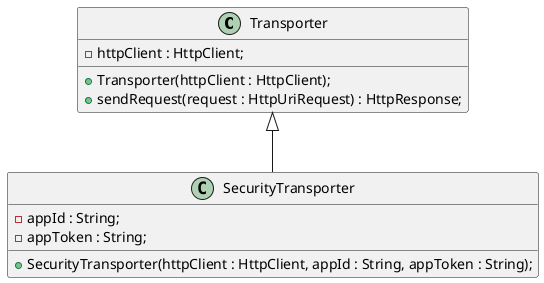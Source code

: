 @startuml
class Transporter {
 - httpClient : HttpClient;
 + Transporter(httpClient : HttpClient);
 + sendRequest(request : HttpUriRequest) : HttpResponse;
}
class SecurityTransporter extends Transporter {
 - appId : String;
 - appToken : String;
 + SecurityTransporter(httpClient : HttpClient, appId : String, appToken : String);
}
@enduml